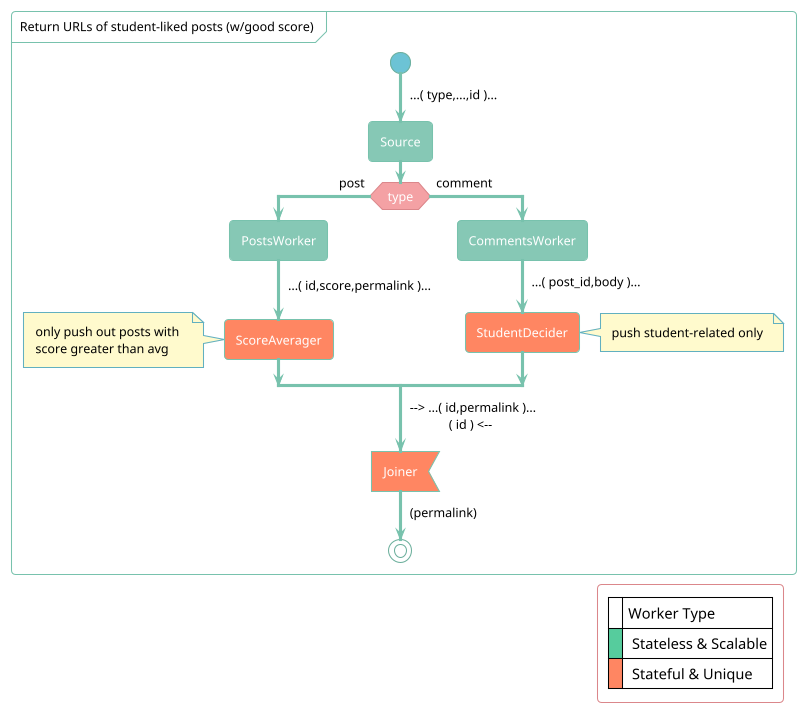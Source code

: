 @startuml
!theme minty

skinparam PartitionFontColor black
skinparam LegendFontColor black
skinparam ArrowFontColor black
skinparam NoteBackgroundColor lemonchiffon
skinparam NoteFontColor black
skinparam backgroundColor white

skinparam ArrowFontColor black
skinparam NoteBackgroundColor lemonchiffon
skinparam NoteFontColor black
skinparam backgroundColor white
skinparam ConditionEndStyle hline

partition "Return URLs of student-liked posts (w/good score)" {
  start
  -> ...( type,...,id )...;
  :Source;
  if (type) then (post)
    :PostsWorker;
    -> ...( id,score,permalink )...;
    #ff8662 :ScoreAverager; 
    note left
      only push out posts with 
      score greater than avg
    endnote
  else (comment)
    :CommentsWorker;
    -> ...( post_id,body )...;
   #ff8662 :StudentDecider;
    note right
      push student-related only
    endnote
  endif
    -> --> ...( id,permalink )... \n            ( id ) <--;
  #ff8662 :Joiner<
  -> (permalink);
  stop

  legend bottom right
      |= |Worker Type|
      |<#56cc9d>| Stateless & Scalable|
      |<#ff8662>| Stateful & Unique|
  endlegend
}

@enduml

